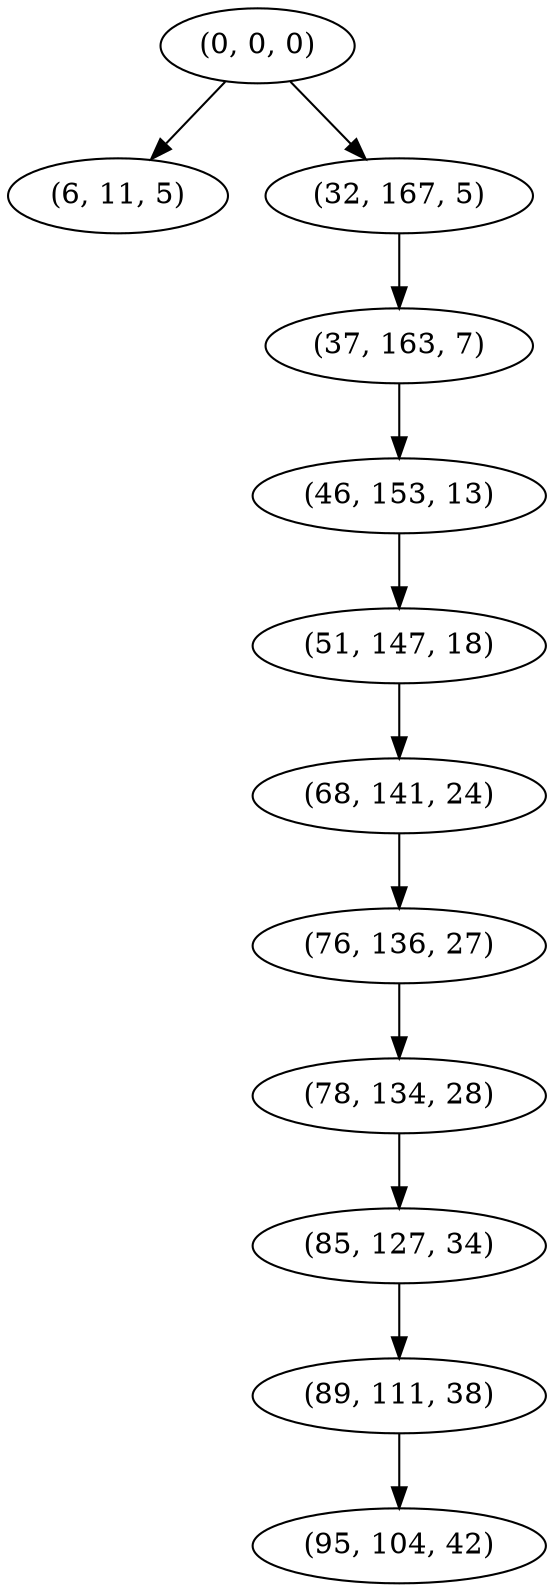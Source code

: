 digraph tree {
    "(0, 0, 0)";
    "(6, 11, 5)";
    "(32, 167, 5)";
    "(37, 163, 7)";
    "(46, 153, 13)";
    "(51, 147, 18)";
    "(68, 141, 24)";
    "(76, 136, 27)";
    "(78, 134, 28)";
    "(85, 127, 34)";
    "(89, 111, 38)";
    "(95, 104, 42)";
    "(0, 0, 0)" -> "(6, 11, 5)";
    "(0, 0, 0)" -> "(32, 167, 5)";
    "(32, 167, 5)" -> "(37, 163, 7)";
    "(37, 163, 7)" -> "(46, 153, 13)";
    "(46, 153, 13)" -> "(51, 147, 18)";
    "(51, 147, 18)" -> "(68, 141, 24)";
    "(68, 141, 24)" -> "(76, 136, 27)";
    "(76, 136, 27)" -> "(78, 134, 28)";
    "(78, 134, 28)" -> "(85, 127, 34)";
    "(85, 127, 34)" -> "(89, 111, 38)";
    "(89, 111, 38)" -> "(95, 104, 42)";
}
